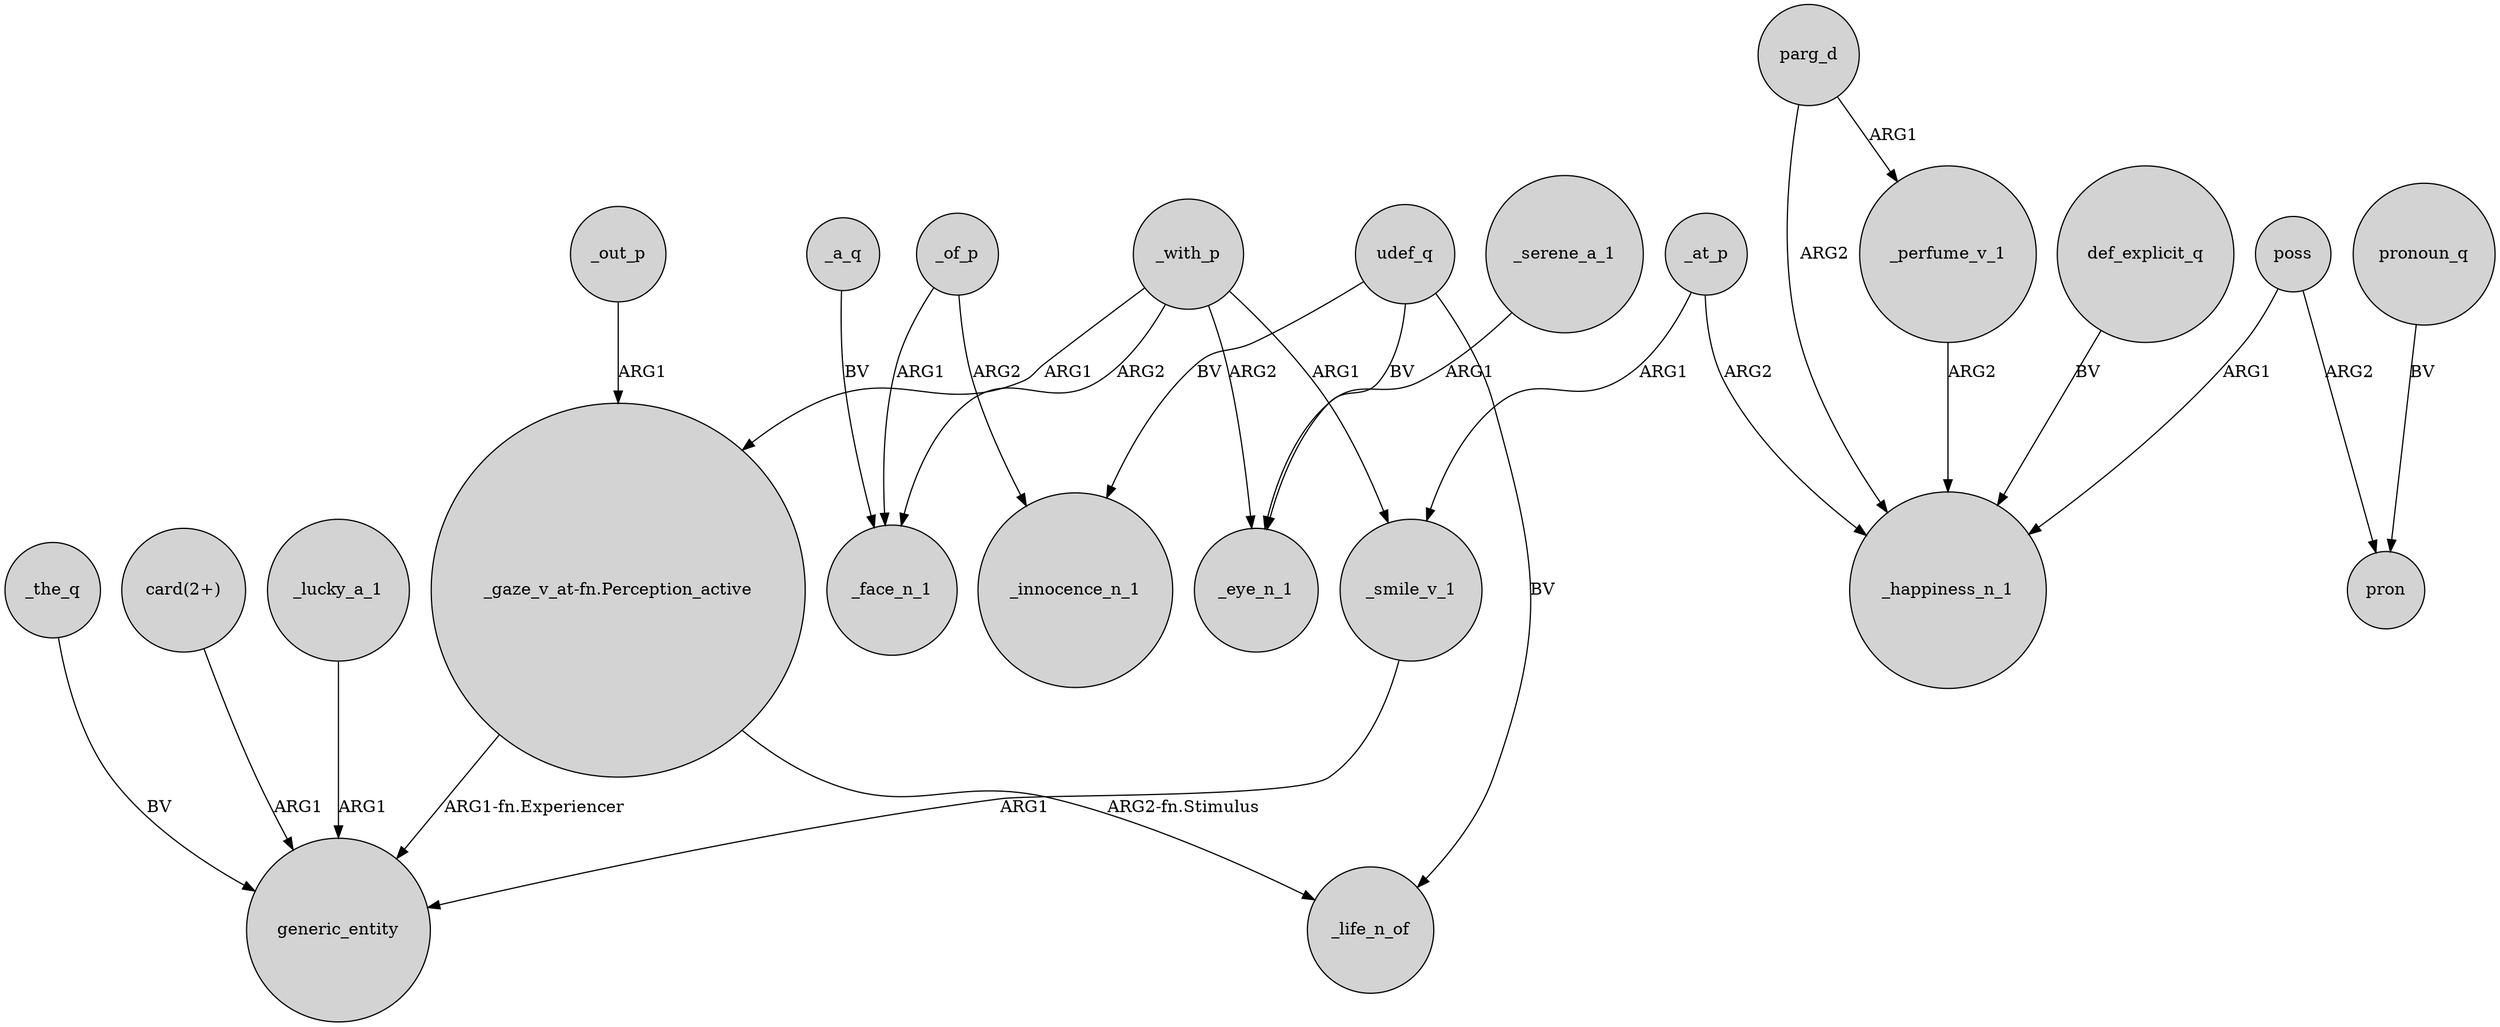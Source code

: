 digraph {
	node [shape=circle style=filled]
	_the_q -> generic_entity [label=BV]
	poss -> pron [label=ARG2]
	_with_p -> _smile_v_1 [label=ARG1]
	udef_q -> _life_n_of [label=BV]
	_smile_v_1 -> generic_entity [label=ARG1]
	_with_p -> _face_n_1 [label=ARG2]
	_perfume_v_1 -> _happiness_n_1 [label=ARG2]
	udef_q -> _innocence_n_1 [label=BV]
	udef_q -> _eye_n_1 [label=BV]
	poss -> _happiness_n_1 [label=ARG1]
	pronoun_q -> pron [label=BV]
	_a_q -> _face_n_1 [label=BV]
	_serene_a_1 -> _eye_n_1 [label=ARG1]
	"_gaze_v_at-fn.Perception_active" -> _life_n_of [label="ARG2-fn.Stimulus"]
	_at_p -> _smile_v_1 [label=ARG1]
	"card(2+)" -> generic_entity [label=ARG1]
	def_explicit_q -> _happiness_n_1 [label=BV]
	_of_p -> _face_n_1 [label=ARG1]
	_lucky_a_1 -> generic_entity [label=ARG1]
	parg_d -> _perfume_v_1 [label=ARG1]
	_with_p -> "_gaze_v_at-fn.Perception_active" [label=ARG1]
	_with_p -> _eye_n_1 [label=ARG2]
	_at_p -> _happiness_n_1 [label=ARG2]
	"_gaze_v_at-fn.Perception_active" -> generic_entity [label="ARG1-fn.Experiencer"]
	parg_d -> _happiness_n_1 [label=ARG2]
	_out_p -> "_gaze_v_at-fn.Perception_active" [label=ARG1]
	_of_p -> _innocence_n_1 [label=ARG2]
}
